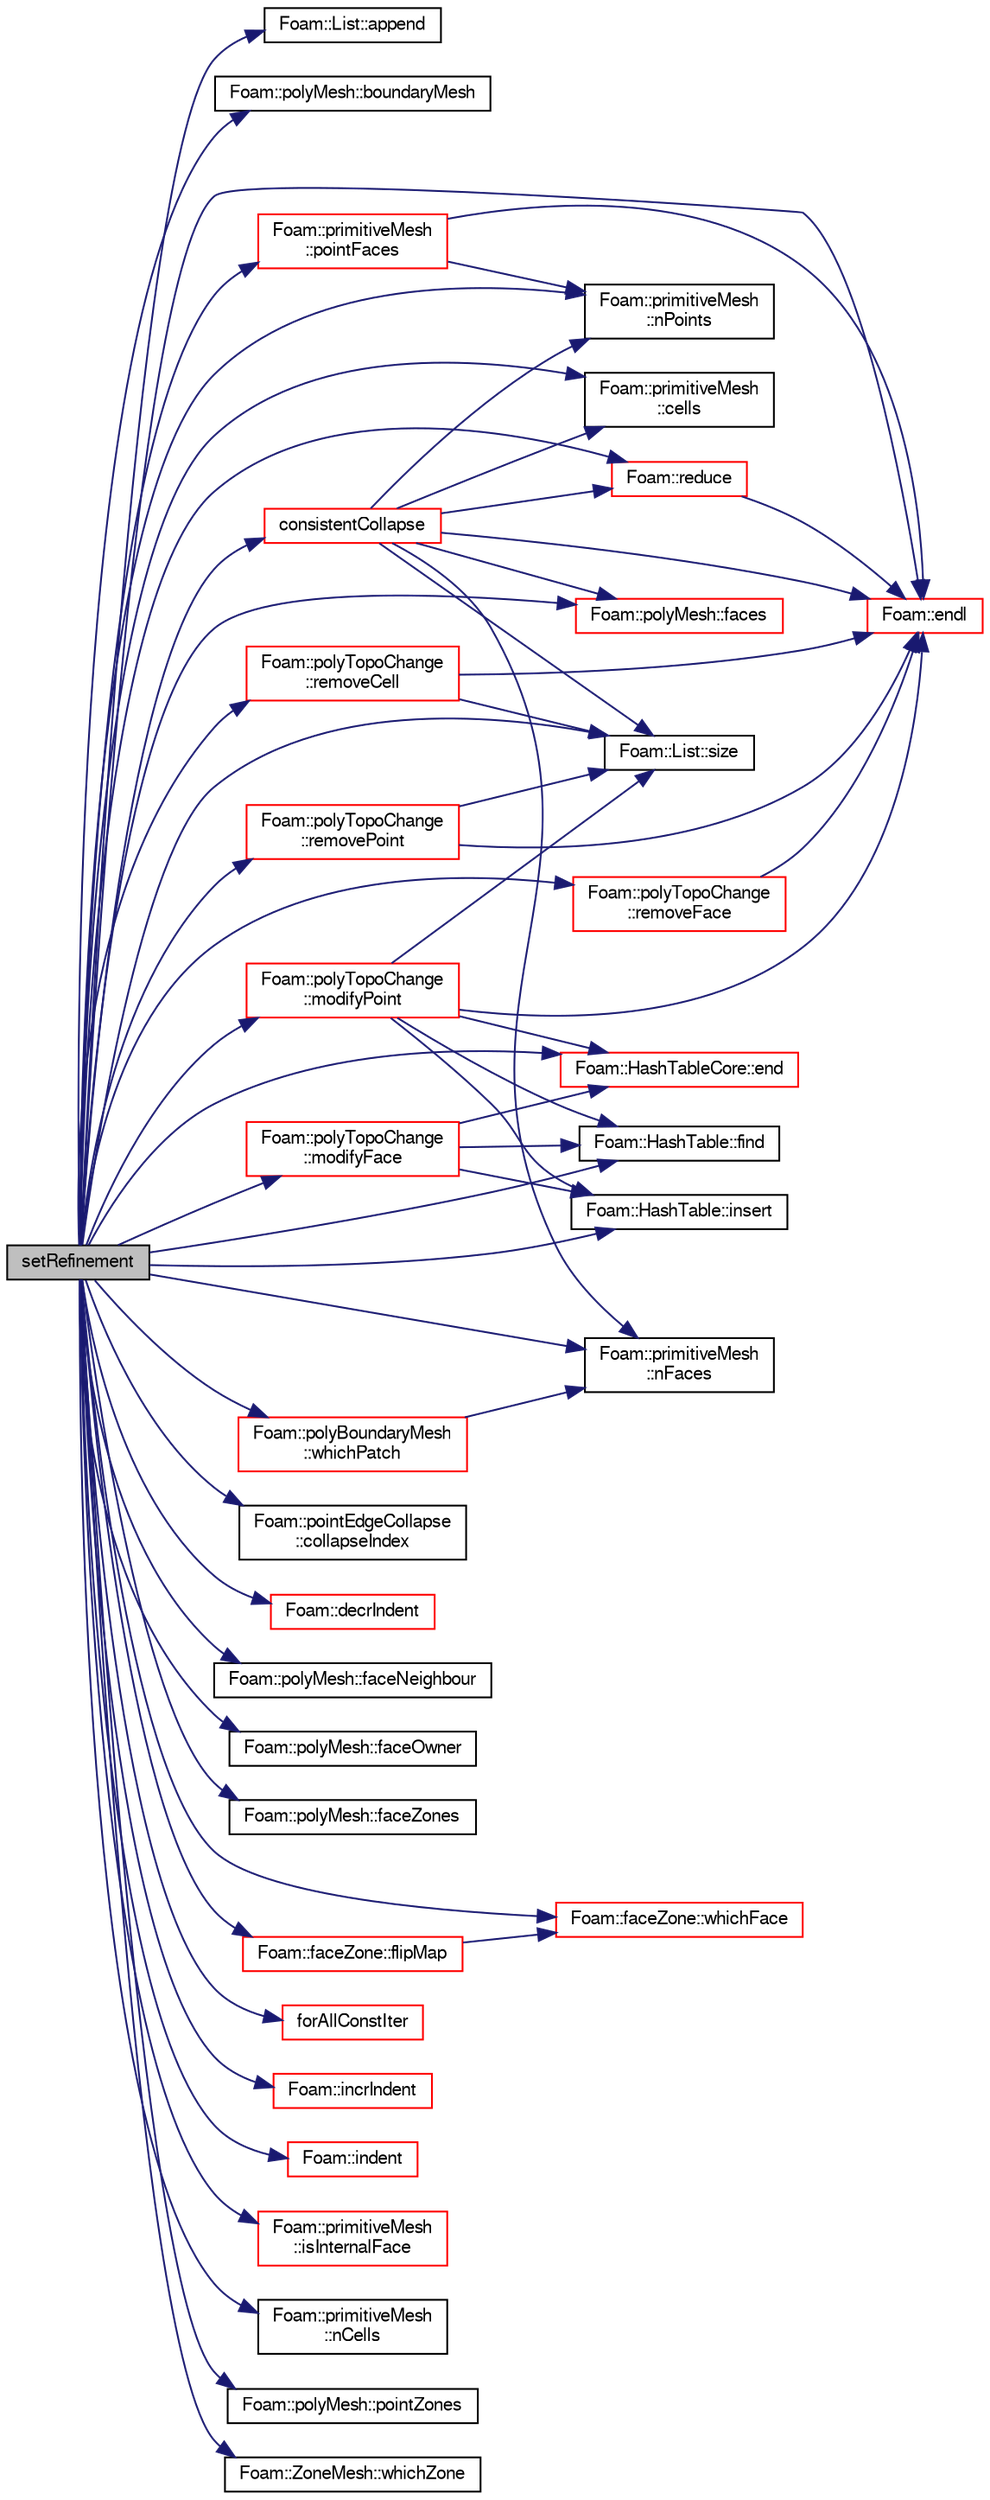 digraph "setRefinement"
{
  bgcolor="transparent";
  edge [fontname="FreeSans",fontsize="10",labelfontname="FreeSans",labelfontsize="10"];
  node [fontname="FreeSans",fontsize="10",shape=record];
  rankdir="LR";
  Node1877 [label="setRefinement",height=0.2,width=0.4,color="black", fillcolor="grey75", style="filled", fontcolor="black"];
  Node1877 -> Node1878 [color="midnightblue",fontsize="10",style="solid",fontname="FreeSans"];
  Node1878 [label="Foam::List::append",height=0.2,width=0.4,color="black",URL="$a25694.html#a399dd2bf0d9a32016717dc90126f016b",tooltip="Append an element at the end of the list. "];
  Node1877 -> Node1879 [color="midnightblue",fontsize="10",style="solid",fontname="FreeSans"];
  Node1879 [label="Foam::polyMesh::boundaryMesh",height=0.2,width=0.4,color="black",URL="$a27410.html#a9f2b68c134340291eda6197f47f25484",tooltip="Return boundary mesh. "];
  Node1877 -> Node1880 [color="midnightblue",fontsize="10",style="solid",fontname="FreeSans"];
  Node1880 [label="Foam::primitiveMesh\l::cells",height=0.2,width=0.4,color="black",URL="$a27530.html#af19bf800d725a623c7b1d0101d65e7d3"];
  Node1877 -> Node1881 [color="midnightblue",fontsize="10",style="solid",fontname="FreeSans"];
  Node1881 [label="Foam::pointEdgeCollapse\l::collapseIndex",height=0.2,width=0.4,color="black",URL="$a21670.html#aab597047908c9dd319be7aa73812f584"];
  Node1877 -> Node1882 [color="midnightblue",fontsize="10",style="solid",fontname="FreeSans"];
  Node1882 [label="consistentCollapse",height=0.2,width=0.4,color="red",URL="$a21642.html#a7e2bf473b4c7a583afaf66ea4927f247",tooltip="Ensure that the collapse is parallel consistent and update. "];
  Node1882 -> Node1880 [color="midnightblue",fontsize="10",style="solid",fontname="FreeSans"];
  Node1882 -> Node1888 [color="midnightblue",fontsize="10",style="solid",fontname="FreeSans"];
  Node1888 [label="Foam::endl",height=0.2,width=0.4,color="red",URL="$a21124.html#a2db8fe02a0d3909e9351bb4275b23ce4",tooltip="Add newline and flush stream. "];
  Node1882 -> Node1936 [color="midnightblue",fontsize="10",style="solid",fontname="FreeSans"];
  Node1936 [label="Foam::polyMesh::faces",height=0.2,width=0.4,color="red",URL="$a27410.html#a431c0a24765f0bb6d32f6a03ce0e9b57",tooltip="Return raw faces. "];
  Node1882 -> Node2040 [color="midnightblue",fontsize="10",style="solid",fontname="FreeSans"];
  Node2040 [label="Foam::primitiveMesh\l::nFaces",height=0.2,width=0.4,color="black",URL="$a27530.html#abe602c985a3c9ffa67176e969e77ca6f"];
  Node1882 -> Node1954 [color="midnightblue",fontsize="10",style="solid",fontname="FreeSans"];
  Node1954 [label="Foam::primitiveMesh\l::nPoints",height=0.2,width=0.4,color="black",URL="$a27530.html#a1c886a784a597459dbf2d9470798e9dd"];
  Node1882 -> Node1962 [color="midnightblue",fontsize="10",style="solid",fontname="FreeSans"];
  Node1962 [label="Foam::reduce",height=0.2,width=0.4,color="red",URL="$a21124.html#a7ffd6af4acc2eb9ba72ee296b5ecda23"];
  Node1962 -> Node1888 [color="midnightblue",fontsize="10",style="solid",fontname="FreeSans"];
  Node1882 -> Node1930 [color="midnightblue",fontsize="10",style="solid",fontname="FreeSans"];
  Node1930 [label="Foam::List::size",height=0.2,width=0.4,color="black",URL="$a25694.html#a8a5f6fa29bd4b500caf186f60245b384",tooltip="Override size to be inconsistent with allocated storage. "];
  Node1877 -> Node2328 [color="midnightblue",fontsize="10",style="solid",fontname="FreeSans"];
  Node2328 [label="Foam::decrIndent",height=0.2,width=0.4,color="red",URL="$a21124.html#a1c3a44e035fae1cd9d5a4a60a7e1c32b",tooltip="Decrement the indent level. "];
  Node1877 -> Node1989 [color="midnightblue",fontsize="10",style="solid",fontname="FreeSans"];
  Node1989 [label="Foam::HashTableCore::end",height=0.2,width=0.4,color="red",URL="$a25706.html#a540580a296c0ff351686ceb4f27b6fe6",tooltip="iteratorEnd set to beyond the end of any HashTable "];
  Node1877 -> Node1888 [color="midnightblue",fontsize="10",style="solid",fontname="FreeSans"];
  Node1877 -> Node2330 [color="midnightblue",fontsize="10",style="solid",fontname="FreeSans"];
  Node2330 [label="Foam::polyMesh::faceNeighbour",height=0.2,width=0.4,color="black",URL="$a27410.html#a9fb57b52c700ed61f09ada65412d13e3",tooltip="Return face neighbour. "];
  Node1877 -> Node2331 [color="midnightblue",fontsize="10",style="solid",fontname="FreeSans"];
  Node2331 [label="Foam::polyMesh::faceOwner",height=0.2,width=0.4,color="black",URL="$a27410.html#a57752b49bfee23ca1944c3fb0493974f",tooltip="Return face owner. "];
  Node1877 -> Node1936 [color="midnightblue",fontsize="10",style="solid",fontname="FreeSans"];
  Node1877 -> Node2074 [color="midnightblue",fontsize="10",style="solid",fontname="FreeSans"];
  Node2074 [label="Foam::polyMesh::faceZones",height=0.2,width=0.4,color="black",URL="$a27410.html#af216614a0f9997169eea2cade46dc9ba",tooltip="Return face zone mesh. "];
  Node1877 -> Node1988 [color="midnightblue",fontsize="10",style="solid",fontname="FreeSans"];
  Node1988 [label="Foam::HashTable::find",height=0.2,width=0.4,color="black",URL="$a25702.html#a76b2c74ebd9f33fa9f76261b027ffc11",tooltip="Find and return an iterator set at the hashedEntry. "];
  Node1877 -> Node2332 [color="midnightblue",fontsize="10",style="solid",fontname="FreeSans"];
  Node2332 [label="Foam::faceZone::flipMap",height=0.2,width=0.4,color="red",URL="$a27510.html#a03ecd61e4e943657de29efcacd488b19",tooltip="Return face flip map. "];
  Node2332 -> Node2303 [color="midnightblue",fontsize="10",style="solid",fontname="FreeSans"];
  Node2303 [label="Foam::faceZone::whichFace",height=0.2,width=0.4,color="red",URL="$a27510.html#a2a776b244e1eea320ab33cc0a21cf56a",tooltip="Helper function to re-direct to zone::localID(...) "];
  Node1877 -> Node2102 [color="midnightblue",fontsize="10",style="solid",fontname="FreeSans"];
  Node2102 [label="forAllConstIter",height=0.2,width=0.4,color="red",URL="$a38141.html#ae21e2836509b0fa7f7cedf6493b11b09"];
  Node1877 -> Node2407 [color="midnightblue",fontsize="10",style="solid",fontname="FreeSans"];
  Node2407 [label="Foam::incrIndent",height=0.2,width=0.4,color="red",URL="$a21124.html#a5baff2b2334a238271b33f039e5dde5c",tooltip="Increment the indent level. "];
  Node1877 -> Node2413 [color="midnightblue",fontsize="10",style="solid",fontname="FreeSans"];
  Node2413 [label="Foam::indent",height=0.2,width=0.4,color="red",URL="$a21124.html#ae297c57ea5b952a8bc9e4f30f7ea8701",tooltip="Indent stream. "];
  Node1877 -> Node1978 [color="midnightblue",fontsize="10",style="solid",fontname="FreeSans"];
  Node1978 [label="Foam::HashTable::insert",height=0.2,width=0.4,color="black",URL="$a25702.html#a5eee1e0e199ad59b9cb3916cd42156e0",tooltip="Insert a new hashedEntry. "];
  Node1877 -> Node2345 [color="midnightblue",fontsize="10",style="solid",fontname="FreeSans"];
  Node2345 [label="Foam::primitiveMesh\l::isInternalFace",height=0.2,width=0.4,color="red",URL="$a27530.html#ae3e48ad9ec4c5132ec7d3d702ad17c9e",tooltip="Return true if given face label is internal to the mesh. "];
  Node1877 -> Node2003 [color="midnightblue",fontsize="10",style="solid",fontname="FreeSans"];
  Node2003 [label="Foam::polyTopoChange\l::modifyFace",height=0.2,width=0.4,color="red",URL="$a21678.html#a2026e0f174dfcd6d26bfd69e577012a2",tooltip="Modify vertices or cell of face. "];
  Node2003 -> Node1988 [color="midnightblue",fontsize="10",style="solid",fontname="FreeSans"];
  Node2003 -> Node1989 [color="midnightblue",fontsize="10",style="solid",fontname="FreeSans"];
  Node2003 -> Node1978 [color="midnightblue",fontsize="10",style="solid",fontname="FreeSans"];
  Node1877 -> Node1983 [color="midnightblue",fontsize="10",style="solid",fontname="FreeSans"];
  Node1983 [label="Foam::polyTopoChange\l::modifyPoint",height=0.2,width=0.4,color="red",URL="$a21678.html#ad83e85fd833a84d24f0a29064ed6163d",tooltip="Modify coordinate. "];
  Node1983 -> Node1930 [color="midnightblue",fontsize="10",style="solid",fontname="FreeSans"];
  Node1983 -> Node1888 [color="midnightblue",fontsize="10",style="solid",fontname="FreeSans"];
  Node1983 -> Node1988 [color="midnightblue",fontsize="10",style="solid",fontname="FreeSans"];
  Node1983 -> Node1989 [color="midnightblue",fontsize="10",style="solid",fontname="FreeSans"];
  Node1983 -> Node1978 [color="midnightblue",fontsize="10",style="solid",fontname="FreeSans"];
  Node1877 -> Node2041 [color="midnightblue",fontsize="10",style="solid",fontname="FreeSans"];
  Node2041 [label="Foam::primitiveMesh\l::nCells",height=0.2,width=0.4,color="black",URL="$a27530.html#a13b94bdb0926552bf78ad5210a73a3d5"];
  Node1877 -> Node2040 [color="midnightblue",fontsize="10",style="solid",fontname="FreeSans"];
  Node1877 -> Node1954 [color="midnightblue",fontsize="10",style="solid",fontname="FreeSans"];
  Node1877 -> Node2414 [color="midnightblue",fontsize="10",style="solid",fontname="FreeSans"];
  Node2414 [label="Foam::primitiveMesh\l::pointFaces",height=0.2,width=0.4,color="red",URL="$a27530.html#acc347dd5dd3557af888ac3dd86d90d22"];
  Node2414 -> Node1888 [color="midnightblue",fontsize="10",style="solid",fontname="FreeSans"];
  Node2414 -> Node1954 [color="midnightblue",fontsize="10",style="solid",fontname="FreeSans"];
  Node1877 -> Node2072 [color="midnightblue",fontsize="10",style="solid",fontname="FreeSans"];
  Node2072 [label="Foam::polyMesh::pointZones",height=0.2,width=0.4,color="black",URL="$a27410.html#a611d392e09d31b6aa892d42c7646b1ef",tooltip="Return point zone mesh. "];
  Node1877 -> Node1962 [color="midnightblue",fontsize="10",style="solid",fontname="FreeSans"];
  Node1877 -> Node2038 [color="midnightblue",fontsize="10",style="solid",fontname="FreeSans"];
  Node2038 [label="Foam::polyTopoChange\l::removeCell",height=0.2,width=0.4,color="red",URL="$a21678.html#acf9e473b5df98a1b8ac08a32301b575c",tooltip="Remove/merge cell. "];
  Node2038 -> Node1930 [color="midnightblue",fontsize="10",style="solid",fontname="FreeSans"];
  Node2038 -> Node1888 [color="midnightblue",fontsize="10",style="solid",fontname="FreeSans"];
  Node1877 -> Node2024 [color="midnightblue",fontsize="10",style="solid",fontname="FreeSans"];
  Node2024 [label="Foam::polyTopoChange\l::removeFace",height=0.2,width=0.4,color="red",URL="$a21678.html#a5045d04a88d2f7bcc35f2ce0e652d168",tooltip="Remove/merge face. "];
  Node2024 -> Node1888 [color="midnightblue",fontsize="10",style="solid",fontname="FreeSans"];
  Node1877 -> Node2001 [color="midnightblue",fontsize="10",style="solid",fontname="FreeSans"];
  Node2001 [label="Foam::polyTopoChange\l::removePoint",height=0.2,width=0.4,color="red",URL="$a21678.html#a01afb06197fad38def20100780f8aa52",tooltip="Remove/merge point. "];
  Node2001 -> Node1930 [color="midnightblue",fontsize="10",style="solid",fontname="FreeSans"];
  Node2001 -> Node1888 [color="midnightblue",fontsize="10",style="solid",fontname="FreeSans"];
  Node1877 -> Node1930 [color="midnightblue",fontsize="10",style="solid",fontname="FreeSans"];
  Node1877 -> Node2303 [color="midnightblue",fontsize="10",style="solid",fontname="FreeSans"];
  Node1877 -> Node2392 [color="midnightblue",fontsize="10",style="solid",fontname="FreeSans"];
  Node2392 [label="Foam::polyBoundaryMesh\l::whichPatch",height=0.2,width=0.4,color="red",URL="$a27402.html#aa2ff13fd90903c4f4cdfe81b48b2bb92",tooltip="Return patch index for a given face label. "];
  Node2392 -> Node2040 [color="midnightblue",fontsize="10",style="solid",fontname="FreeSans"];
  Node1877 -> Node2425 [color="midnightblue",fontsize="10",style="solid",fontname="FreeSans"];
  Node2425 [label="Foam::ZoneMesh::whichZone",height=0.2,width=0.4,color="black",URL="$a27522.html#ad9948c6afa6162ff01554f71ff676aa2",tooltip="Given a global object index, return the zone it is in. "];
}
